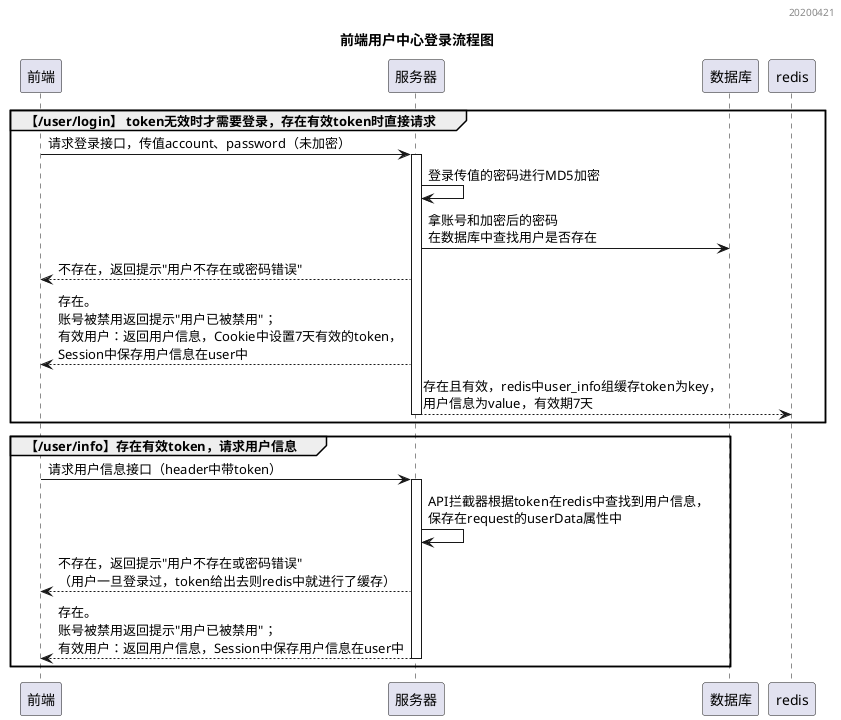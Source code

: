 @startuml

header 20200421

title 前端用户中心登录流程图

participant 前端
participant 服务器
participant 数据库
participant redis

group 【/user/login】 token无效时才需要登录，存在有效token时直接请求
前端 -> 服务器 : 请求登录接口，传值account、password（未加密）
activate 服务器
服务器 -> 服务器 : 登录传值的密码进行MD5加密
服务器 -> 数据库 : 拿账号和加密后的密码\n在数据库中查找用户是否存在
服务器 --> 前端 : 不存在，返回提示"用户不存在或密码错误"
服务器 --> 前端 : 存在。\n账号被禁用返回提示"用户已被禁用"；\n有效用户：返回用户信息，Cookie中设置7天有效的token，\nSession中保存用户信息在user中

服务器 --> redis : 存在且有效，redis中user_info组缓存token为key，\n用户信息为value，有效期7天
deactivate 服务器
end

group 【/user/info】存在有效token，请求用户信息
前端 -> 服务器 : 请求用户信息接口（header中带token）
activate 服务器
服务器 -> 服务器 : API拦截器根据token在redis中查找到用户信息，\n保存在request的userData属性中
服务器 --> 前端 : 不存在，返回提示"用户不存在或密码错误"\n（用户一旦登录过，token给出去则redis中就进行了缓存）
服务器 --> 前端 : 存在。\n账号被禁用返回提示"用户已被禁用"；\n有效用户：返回用户信息，Session中保存用户信息在user中
deactivate 服务器
end

@enduml